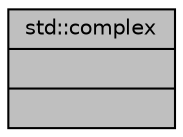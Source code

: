 digraph "std::complex"
{
  edge [fontname="Helvetica",fontsize="10",labelfontname="Helvetica",labelfontsize="10"];
  node [fontname="Helvetica",fontsize="10",shape=record];
  Node309 [label="{std::complex\n||}",height=0.2,width=0.4,color="black", fillcolor="grey75", style="filled", fontcolor="black"];
}

